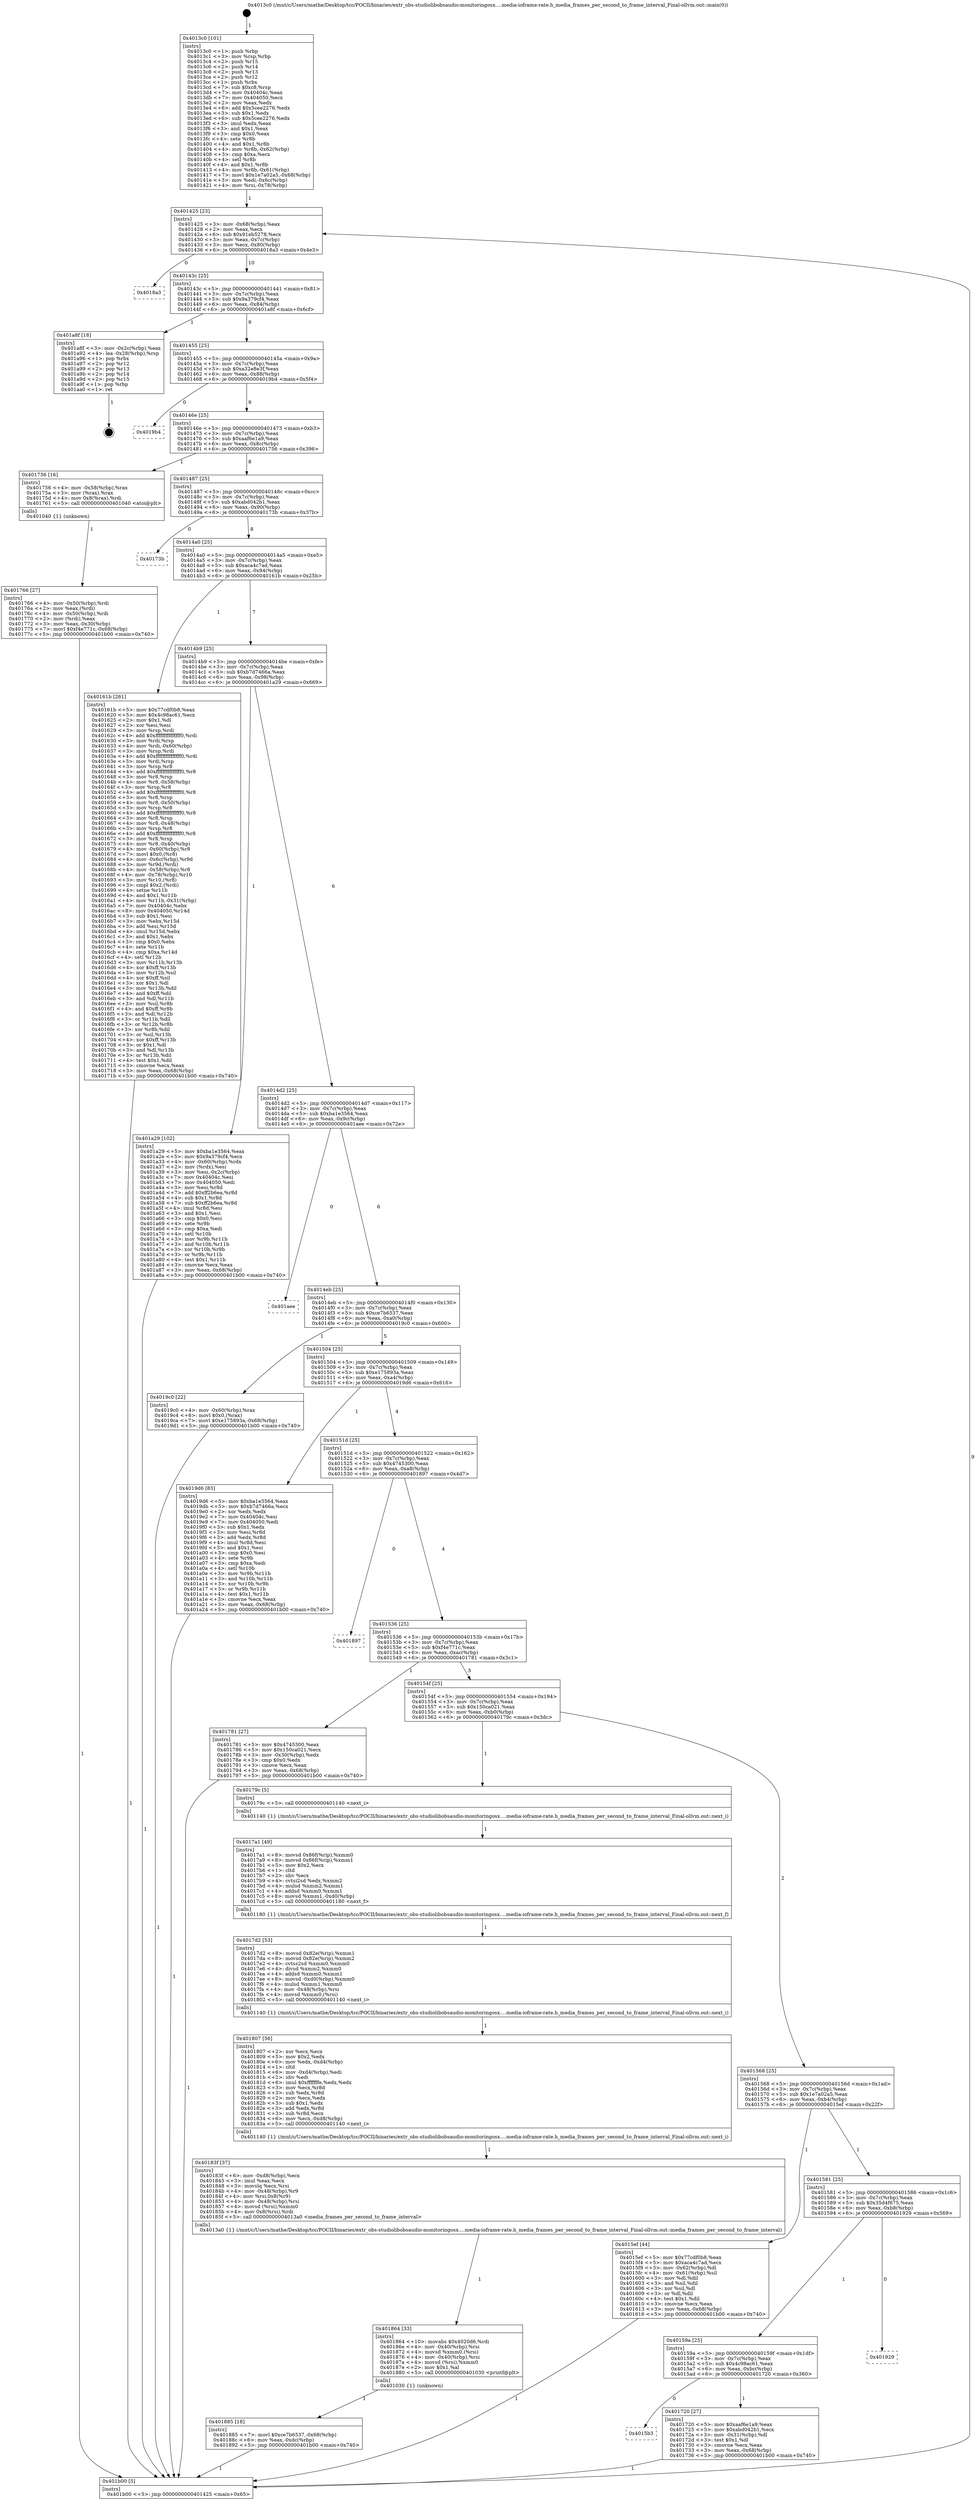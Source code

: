 digraph "0x4013c0" {
  label = "0x4013c0 (/mnt/c/Users/mathe/Desktop/tcc/POCII/binaries/extr_obs-studiolibobsaudio-monitoringosx....media-ioframe-rate.h_media_frames_per_second_to_frame_interval_Final-ollvm.out::main(0))"
  labelloc = "t"
  node[shape=record]

  Entry [label="",width=0.3,height=0.3,shape=circle,fillcolor=black,style=filled]
  "0x401425" [label="{
     0x401425 [23]\l
     | [instrs]\l
     &nbsp;&nbsp;0x401425 \<+3\>: mov -0x68(%rbp),%eax\l
     &nbsp;&nbsp;0x401428 \<+2\>: mov %eax,%ecx\l
     &nbsp;&nbsp;0x40142a \<+6\>: sub $0x91eb5278,%ecx\l
     &nbsp;&nbsp;0x401430 \<+3\>: mov %eax,-0x7c(%rbp)\l
     &nbsp;&nbsp;0x401433 \<+3\>: mov %ecx,-0x80(%rbp)\l
     &nbsp;&nbsp;0x401436 \<+6\>: je 00000000004018a3 \<main+0x4e3\>\l
  }"]
  "0x4018a3" [label="{
     0x4018a3\l
  }", style=dashed]
  "0x40143c" [label="{
     0x40143c [25]\l
     | [instrs]\l
     &nbsp;&nbsp;0x40143c \<+5\>: jmp 0000000000401441 \<main+0x81\>\l
     &nbsp;&nbsp;0x401441 \<+3\>: mov -0x7c(%rbp),%eax\l
     &nbsp;&nbsp;0x401444 \<+5\>: sub $0x9a379cf4,%eax\l
     &nbsp;&nbsp;0x401449 \<+6\>: mov %eax,-0x84(%rbp)\l
     &nbsp;&nbsp;0x40144f \<+6\>: je 0000000000401a8f \<main+0x6cf\>\l
  }"]
  Exit [label="",width=0.3,height=0.3,shape=circle,fillcolor=black,style=filled,peripheries=2]
  "0x401a8f" [label="{
     0x401a8f [18]\l
     | [instrs]\l
     &nbsp;&nbsp;0x401a8f \<+3\>: mov -0x2c(%rbp),%eax\l
     &nbsp;&nbsp;0x401a92 \<+4\>: lea -0x28(%rbp),%rsp\l
     &nbsp;&nbsp;0x401a96 \<+1\>: pop %rbx\l
     &nbsp;&nbsp;0x401a97 \<+2\>: pop %r12\l
     &nbsp;&nbsp;0x401a99 \<+2\>: pop %r13\l
     &nbsp;&nbsp;0x401a9b \<+2\>: pop %r14\l
     &nbsp;&nbsp;0x401a9d \<+2\>: pop %r15\l
     &nbsp;&nbsp;0x401a9f \<+1\>: pop %rbp\l
     &nbsp;&nbsp;0x401aa0 \<+1\>: ret\l
  }"]
  "0x401455" [label="{
     0x401455 [25]\l
     | [instrs]\l
     &nbsp;&nbsp;0x401455 \<+5\>: jmp 000000000040145a \<main+0x9a\>\l
     &nbsp;&nbsp;0x40145a \<+3\>: mov -0x7c(%rbp),%eax\l
     &nbsp;&nbsp;0x40145d \<+5\>: sub $0xa32e8e3f,%eax\l
     &nbsp;&nbsp;0x401462 \<+6\>: mov %eax,-0x88(%rbp)\l
     &nbsp;&nbsp;0x401468 \<+6\>: je 00000000004019b4 \<main+0x5f4\>\l
  }"]
  "0x401885" [label="{
     0x401885 [18]\l
     | [instrs]\l
     &nbsp;&nbsp;0x401885 \<+7\>: movl $0xce7b6537,-0x68(%rbp)\l
     &nbsp;&nbsp;0x40188c \<+6\>: mov %eax,-0xdc(%rbp)\l
     &nbsp;&nbsp;0x401892 \<+5\>: jmp 0000000000401b00 \<main+0x740\>\l
  }"]
  "0x4019b4" [label="{
     0x4019b4\l
  }", style=dashed]
  "0x40146e" [label="{
     0x40146e [25]\l
     | [instrs]\l
     &nbsp;&nbsp;0x40146e \<+5\>: jmp 0000000000401473 \<main+0xb3\>\l
     &nbsp;&nbsp;0x401473 \<+3\>: mov -0x7c(%rbp),%eax\l
     &nbsp;&nbsp;0x401476 \<+5\>: sub $0xaaf6e1a9,%eax\l
     &nbsp;&nbsp;0x40147b \<+6\>: mov %eax,-0x8c(%rbp)\l
     &nbsp;&nbsp;0x401481 \<+6\>: je 0000000000401756 \<main+0x396\>\l
  }"]
  "0x401864" [label="{
     0x401864 [33]\l
     | [instrs]\l
     &nbsp;&nbsp;0x401864 \<+10\>: movabs $0x4020d6,%rdi\l
     &nbsp;&nbsp;0x40186e \<+4\>: mov -0x40(%rbp),%rsi\l
     &nbsp;&nbsp;0x401872 \<+4\>: movsd %xmm0,(%rsi)\l
     &nbsp;&nbsp;0x401876 \<+4\>: mov -0x40(%rbp),%rsi\l
     &nbsp;&nbsp;0x40187a \<+4\>: movsd (%rsi),%xmm0\l
     &nbsp;&nbsp;0x40187e \<+2\>: mov $0x1,%al\l
     &nbsp;&nbsp;0x401880 \<+5\>: call 0000000000401030 \<printf@plt\>\l
     | [calls]\l
     &nbsp;&nbsp;0x401030 \{1\} (unknown)\l
  }"]
  "0x401756" [label="{
     0x401756 [16]\l
     | [instrs]\l
     &nbsp;&nbsp;0x401756 \<+4\>: mov -0x58(%rbp),%rax\l
     &nbsp;&nbsp;0x40175a \<+3\>: mov (%rax),%rax\l
     &nbsp;&nbsp;0x40175d \<+4\>: mov 0x8(%rax),%rdi\l
     &nbsp;&nbsp;0x401761 \<+5\>: call 0000000000401040 \<atoi@plt\>\l
     | [calls]\l
     &nbsp;&nbsp;0x401040 \{1\} (unknown)\l
  }"]
  "0x401487" [label="{
     0x401487 [25]\l
     | [instrs]\l
     &nbsp;&nbsp;0x401487 \<+5\>: jmp 000000000040148c \<main+0xcc\>\l
     &nbsp;&nbsp;0x40148c \<+3\>: mov -0x7c(%rbp),%eax\l
     &nbsp;&nbsp;0x40148f \<+5\>: sub $0xabd042b1,%eax\l
     &nbsp;&nbsp;0x401494 \<+6\>: mov %eax,-0x90(%rbp)\l
     &nbsp;&nbsp;0x40149a \<+6\>: je 000000000040173b \<main+0x37b\>\l
  }"]
  "0x40183f" [label="{
     0x40183f [37]\l
     | [instrs]\l
     &nbsp;&nbsp;0x40183f \<+6\>: mov -0xd8(%rbp),%ecx\l
     &nbsp;&nbsp;0x401845 \<+3\>: imul %eax,%ecx\l
     &nbsp;&nbsp;0x401848 \<+3\>: movslq %ecx,%rsi\l
     &nbsp;&nbsp;0x40184b \<+4\>: mov -0x48(%rbp),%r9\l
     &nbsp;&nbsp;0x40184f \<+4\>: mov %rsi,0x8(%r9)\l
     &nbsp;&nbsp;0x401853 \<+4\>: mov -0x48(%rbp),%rsi\l
     &nbsp;&nbsp;0x401857 \<+4\>: movsd (%rsi),%xmm0\l
     &nbsp;&nbsp;0x40185b \<+4\>: mov 0x8(%rsi),%rdi\l
     &nbsp;&nbsp;0x40185f \<+5\>: call 00000000004013a0 \<media_frames_per_second_to_frame_interval\>\l
     | [calls]\l
     &nbsp;&nbsp;0x4013a0 \{1\} (/mnt/c/Users/mathe/Desktop/tcc/POCII/binaries/extr_obs-studiolibobsaudio-monitoringosx....media-ioframe-rate.h_media_frames_per_second_to_frame_interval_Final-ollvm.out::media_frames_per_second_to_frame_interval)\l
  }"]
  "0x40173b" [label="{
     0x40173b\l
  }", style=dashed]
  "0x4014a0" [label="{
     0x4014a0 [25]\l
     | [instrs]\l
     &nbsp;&nbsp;0x4014a0 \<+5\>: jmp 00000000004014a5 \<main+0xe5\>\l
     &nbsp;&nbsp;0x4014a5 \<+3\>: mov -0x7c(%rbp),%eax\l
     &nbsp;&nbsp;0x4014a8 \<+5\>: sub $0xaca4c7ad,%eax\l
     &nbsp;&nbsp;0x4014ad \<+6\>: mov %eax,-0x94(%rbp)\l
     &nbsp;&nbsp;0x4014b3 \<+6\>: je 000000000040161b \<main+0x25b\>\l
  }"]
  "0x401807" [label="{
     0x401807 [56]\l
     | [instrs]\l
     &nbsp;&nbsp;0x401807 \<+2\>: xor %ecx,%ecx\l
     &nbsp;&nbsp;0x401809 \<+5\>: mov $0x2,%edx\l
     &nbsp;&nbsp;0x40180e \<+6\>: mov %edx,-0xd4(%rbp)\l
     &nbsp;&nbsp;0x401814 \<+1\>: cltd\l
     &nbsp;&nbsp;0x401815 \<+6\>: mov -0xd4(%rbp),%edi\l
     &nbsp;&nbsp;0x40181b \<+2\>: idiv %edi\l
     &nbsp;&nbsp;0x40181d \<+6\>: imul $0xfffffffe,%edx,%edx\l
     &nbsp;&nbsp;0x401823 \<+3\>: mov %ecx,%r8d\l
     &nbsp;&nbsp;0x401826 \<+3\>: sub %edx,%r8d\l
     &nbsp;&nbsp;0x401829 \<+2\>: mov %ecx,%edx\l
     &nbsp;&nbsp;0x40182b \<+3\>: sub $0x1,%edx\l
     &nbsp;&nbsp;0x40182e \<+3\>: add %edx,%r8d\l
     &nbsp;&nbsp;0x401831 \<+3\>: sub %r8d,%ecx\l
     &nbsp;&nbsp;0x401834 \<+6\>: mov %ecx,-0xd8(%rbp)\l
     &nbsp;&nbsp;0x40183a \<+5\>: call 0000000000401140 \<next_i\>\l
     | [calls]\l
     &nbsp;&nbsp;0x401140 \{1\} (/mnt/c/Users/mathe/Desktop/tcc/POCII/binaries/extr_obs-studiolibobsaudio-monitoringosx....media-ioframe-rate.h_media_frames_per_second_to_frame_interval_Final-ollvm.out::next_i)\l
  }"]
  "0x40161b" [label="{
     0x40161b [261]\l
     | [instrs]\l
     &nbsp;&nbsp;0x40161b \<+5\>: mov $0x77cdf0b8,%eax\l
     &nbsp;&nbsp;0x401620 \<+5\>: mov $0x4c98ac61,%ecx\l
     &nbsp;&nbsp;0x401625 \<+2\>: mov $0x1,%dl\l
     &nbsp;&nbsp;0x401627 \<+2\>: xor %esi,%esi\l
     &nbsp;&nbsp;0x401629 \<+3\>: mov %rsp,%rdi\l
     &nbsp;&nbsp;0x40162c \<+4\>: add $0xfffffffffffffff0,%rdi\l
     &nbsp;&nbsp;0x401630 \<+3\>: mov %rdi,%rsp\l
     &nbsp;&nbsp;0x401633 \<+4\>: mov %rdi,-0x60(%rbp)\l
     &nbsp;&nbsp;0x401637 \<+3\>: mov %rsp,%rdi\l
     &nbsp;&nbsp;0x40163a \<+4\>: add $0xfffffffffffffff0,%rdi\l
     &nbsp;&nbsp;0x40163e \<+3\>: mov %rdi,%rsp\l
     &nbsp;&nbsp;0x401641 \<+3\>: mov %rsp,%r8\l
     &nbsp;&nbsp;0x401644 \<+4\>: add $0xfffffffffffffff0,%r8\l
     &nbsp;&nbsp;0x401648 \<+3\>: mov %r8,%rsp\l
     &nbsp;&nbsp;0x40164b \<+4\>: mov %r8,-0x58(%rbp)\l
     &nbsp;&nbsp;0x40164f \<+3\>: mov %rsp,%r8\l
     &nbsp;&nbsp;0x401652 \<+4\>: add $0xfffffffffffffff0,%r8\l
     &nbsp;&nbsp;0x401656 \<+3\>: mov %r8,%rsp\l
     &nbsp;&nbsp;0x401659 \<+4\>: mov %r8,-0x50(%rbp)\l
     &nbsp;&nbsp;0x40165d \<+3\>: mov %rsp,%r8\l
     &nbsp;&nbsp;0x401660 \<+4\>: add $0xfffffffffffffff0,%r8\l
     &nbsp;&nbsp;0x401664 \<+3\>: mov %r8,%rsp\l
     &nbsp;&nbsp;0x401667 \<+4\>: mov %r8,-0x48(%rbp)\l
     &nbsp;&nbsp;0x40166b \<+3\>: mov %rsp,%r8\l
     &nbsp;&nbsp;0x40166e \<+4\>: add $0xfffffffffffffff0,%r8\l
     &nbsp;&nbsp;0x401672 \<+3\>: mov %r8,%rsp\l
     &nbsp;&nbsp;0x401675 \<+4\>: mov %r8,-0x40(%rbp)\l
     &nbsp;&nbsp;0x401679 \<+4\>: mov -0x60(%rbp),%r8\l
     &nbsp;&nbsp;0x40167d \<+7\>: movl $0x0,(%r8)\l
     &nbsp;&nbsp;0x401684 \<+4\>: mov -0x6c(%rbp),%r9d\l
     &nbsp;&nbsp;0x401688 \<+3\>: mov %r9d,(%rdi)\l
     &nbsp;&nbsp;0x40168b \<+4\>: mov -0x58(%rbp),%r8\l
     &nbsp;&nbsp;0x40168f \<+4\>: mov -0x78(%rbp),%r10\l
     &nbsp;&nbsp;0x401693 \<+3\>: mov %r10,(%r8)\l
     &nbsp;&nbsp;0x401696 \<+3\>: cmpl $0x2,(%rdi)\l
     &nbsp;&nbsp;0x401699 \<+4\>: setne %r11b\l
     &nbsp;&nbsp;0x40169d \<+4\>: and $0x1,%r11b\l
     &nbsp;&nbsp;0x4016a1 \<+4\>: mov %r11b,-0x31(%rbp)\l
     &nbsp;&nbsp;0x4016a5 \<+7\>: mov 0x40404c,%ebx\l
     &nbsp;&nbsp;0x4016ac \<+8\>: mov 0x404050,%r14d\l
     &nbsp;&nbsp;0x4016b4 \<+3\>: sub $0x1,%esi\l
     &nbsp;&nbsp;0x4016b7 \<+3\>: mov %ebx,%r15d\l
     &nbsp;&nbsp;0x4016ba \<+3\>: add %esi,%r15d\l
     &nbsp;&nbsp;0x4016bd \<+4\>: imul %r15d,%ebx\l
     &nbsp;&nbsp;0x4016c1 \<+3\>: and $0x1,%ebx\l
     &nbsp;&nbsp;0x4016c4 \<+3\>: cmp $0x0,%ebx\l
     &nbsp;&nbsp;0x4016c7 \<+4\>: sete %r11b\l
     &nbsp;&nbsp;0x4016cb \<+4\>: cmp $0xa,%r14d\l
     &nbsp;&nbsp;0x4016cf \<+4\>: setl %r12b\l
     &nbsp;&nbsp;0x4016d3 \<+3\>: mov %r11b,%r13b\l
     &nbsp;&nbsp;0x4016d6 \<+4\>: xor $0xff,%r13b\l
     &nbsp;&nbsp;0x4016da \<+3\>: mov %r12b,%sil\l
     &nbsp;&nbsp;0x4016dd \<+4\>: xor $0xff,%sil\l
     &nbsp;&nbsp;0x4016e1 \<+3\>: xor $0x1,%dl\l
     &nbsp;&nbsp;0x4016e4 \<+3\>: mov %r13b,%dil\l
     &nbsp;&nbsp;0x4016e7 \<+4\>: and $0xff,%dil\l
     &nbsp;&nbsp;0x4016eb \<+3\>: and %dl,%r11b\l
     &nbsp;&nbsp;0x4016ee \<+3\>: mov %sil,%r8b\l
     &nbsp;&nbsp;0x4016f1 \<+4\>: and $0xff,%r8b\l
     &nbsp;&nbsp;0x4016f5 \<+3\>: and %dl,%r12b\l
     &nbsp;&nbsp;0x4016f8 \<+3\>: or %r11b,%dil\l
     &nbsp;&nbsp;0x4016fb \<+3\>: or %r12b,%r8b\l
     &nbsp;&nbsp;0x4016fe \<+3\>: xor %r8b,%dil\l
     &nbsp;&nbsp;0x401701 \<+3\>: or %sil,%r13b\l
     &nbsp;&nbsp;0x401704 \<+4\>: xor $0xff,%r13b\l
     &nbsp;&nbsp;0x401708 \<+3\>: or $0x1,%dl\l
     &nbsp;&nbsp;0x40170b \<+3\>: and %dl,%r13b\l
     &nbsp;&nbsp;0x40170e \<+3\>: or %r13b,%dil\l
     &nbsp;&nbsp;0x401711 \<+4\>: test $0x1,%dil\l
     &nbsp;&nbsp;0x401715 \<+3\>: cmovne %ecx,%eax\l
     &nbsp;&nbsp;0x401718 \<+3\>: mov %eax,-0x68(%rbp)\l
     &nbsp;&nbsp;0x40171b \<+5\>: jmp 0000000000401b00 \<main+0x740\>\l
  }"]
  "0x4014b9" [label="{
     0x4014b9 [25]\l
     | [instrs]\l
     &nbsp;&nbsp;0x4014b9 \<+5\>: jmp 00000000004014be \<main+0xfe\>\l
     &nbsp;&nbsp;0x4014be \<+3\>: mov -0x7c(%rbp),%eax\l
     &nbsp;&nbsp;0x4014c1 \<+5\>: sub $0xb7d7466a,%eax\l
     &nbsp;&nbsp;0x4014c6 \<+6\>: mov %eax,-0x98(%rbp)\l
     &nbsp;&nbsp;0x4014cc \<+6\>: je 0000000000401a29 \<main+0x669\>\l
  }"]
  "0x4017d2" [label="{
     0x4017d2 [53]\l
     | [instrs]\l
     &nbsp;&nbsp;0x4017d2 \<+8\>: movsd 0x82e(%rip),%xmm1\l
     &nbsp;&nbsp;0x4017da \<+8\>: movsd 0x82e(%rip),%xmm2\l
     &nbsp;&nbsp;0x4017e2 \<+4\>: cvtss2sd %xmm0,%xmm0\l
     &nbsp;&nbsp;0x4017e6 \<+4\>: divsd %xmm2,%xmm0\l
     &nbsp;&nbsp;0x4017ea \<+4\>: addsd %xmm0,%xmm1\l
     &nbsp;&nbsp;0x4017ee \<+8\>: movsd -0xd0(%rbp),%xmm0\l
     &nbsp;&nbsp;0x4017f6 \<+4\>: mulsd %xmm1,%xmm0\l
     &nbsp;&nbsp;0x4017fa \<+4\>: mov -0x48(%rbp),%rsi\l
     &nbsp;&nbsp;0x4017fe \<+4\>: movsd %xmm0,(%rsi)\l
     &nbsp;&nbsp;0x401802 \<+5\>: call 0000000000401140 \<next_i\>\l
     | [calls]\l
     &nbsp;&nbsp;0x401140 \{1\} (/mnt/c/Users/mathe/Desktop/tcc/POCII/binaries/extr_obs-studiolibobsaudio-monitoringosx....media-ioframe-rate.h_media_frames_per_second_to_frame_interval_Final-ollvm.out::next_i)\l
  }"]
  "0x401a29" [label="{
     0x401a29 [102]\l
     | [instrs]\l
     &nbsp;&nbsp;0x401a29 \<+5\>: mov $0xba1e3564,%eax\l
     &nbsp;&nbsp;0x401a2e \<+5\>: mov $0x9a379cf4,%ecx\l
     &nbsp;&nbsp;0x401a33 \<+4\>: mov -0x60(%rbp),%rdx\l
     &nbsp;&nbsp;0x401a37 \<+2\>: mov (%rdx),%esi\l
     &nbsp;&nbsp;0x401a39 \<+3\>: mov %esi,-0x2c(%rbp)\l
     &nbsp;&nbsp;0x401a3c \<+7\>: mov 0x40404c,%esi\l
     &nbsp;&nbsp;0x401a43 \<+7\>: mov 0x404050,%edi\l
     &nbsp;&nbsp;0x401a4a \<+3\>: mov %esi,%r8d\l
     &nbsp;&nbsp;0x401a4d \<+7\>: add $0xff2b6ea,%r8d\l
     &nbsp;&nbsp;0x401a54 \<+4\>: sub $0x1,%r8d\l
     &nbsp;&nbsp;0x401a58 \<+7\>: sub $0xff2b6ea,%r8d\l
     &nbsp;&nbsp;0x401a5f \<+4\>: imul %r8d,%esi\l
     &nbsp;&nbsp;0x401a63 \<+3\>: and $0x1,%esi\l
     &nbsp;&nbsp;0x401a66 \<+3\>: cmp $0x0,%esi\l
     &nbsp;&nbsp;0x401a69 \<+4\>: sete %r9b\l
     &nbsp;&nbsp;0x401a6d \<+3\>: cmp $0xa,%edi\l
     &nbsp;&nbsp;0x401a70 \<+4\>: setl %r10b\l
     &nbsp;&nbsp;0x401a74 \<+3\>: mov %r9b,%r11b\l
     &nbsp;&nbsp;0x401a77 \<+3\>: and %r10b,%r11b\l
     &nbsp;&nbsp;0x401a7a \<+3\>: xor %r10b,%r9b\l
     &nbsp;&nbsp;0x401a7d \<+3\>: or %r9b,%r11b\l
     &nbsp;&nbsp;0x401a80 \<+4\>: test $0x1,%r11b\l
     &nbsp;&nbsp;0x401a84 \<+3\>: cmovne %ecx,%eax\l
     &nbsp;&nbsp;0x401a87 \<+3\>: mov %eax,-0x68(%rbp)\l
     &nbsp;&nbsp;0x401a8a \<+5\>: jmp 0000000000401b00 \<main+0x740\>\l
  }"]
  "0x4014d2" [label="{
     0x4014d2 [25]\l
     | [instrs]\l
     &nbsp;&nbsp;0x4014d2 \<+5\>: jmp 00000000004014d7 \<main+0x117\>\l
     &nbsp;&nbsp;0x4014d7 \<+3\>: mov -0x7c(%rbp),%eax\l
     &nbsp;&nbsp;0x4014da \<+5\>: sub $0xba1e3564,%eax\l
     &nbsp;&nbsp;0x4014df \<+6\>: mov %eax,-0x9c(%rbp)\l
     &nbsp;&nbsp;0x4014e5 \<+6\>: je 0000000000401aee \<main+0x72e\>\l
  }"]
  "0x4017a1" [label="{
     0x4017a1 [49]\l
     | [instrs]\l
     &nbsp;&nbsp;0x4017a1 \<+8\>: movsd 0x86f(%rip),%xmm0\l
     &nbsp;&nbsp;0x4017a9 \<+8\>: movsd 0x86f(%rip),%xmm1\l
     &nbsp;&nbsp;0x4017b1 \<+5\>: mov $0x2,%ecx\l
     &nbsp;&nbsp;0x4017b6 \<+1\>: cltd\l
     &nbsp;&nbsp;0x4017b7 \<+2\>: idiv %ecx\l
     &nbsp;&nbsp;0x4017b9 \<+4\>: cvtsi2sd %edx,%xmm2\l
     &nbsp;&nbsp;0x4017bd \<+4\>: mulsd %xmm2,%xmm1\l
     &nbsp;&nbsp;0x4017c1 \<+4\>: addsd %xmm0,%xmm1\l
     &nbsp;&nbsp;0x4017c5 \<+8\>: movsd %xmm1,-0xd0(%rbp)\l
     &nbsp;&nbsp;0x4017cd \<+5\>: call 0000000000401180 \<next_f\>\l
     | [calls]\l
     &nbsp;&nbsp;0x401180 \{1\} (/mnt/c/Users/mathe/Desktop/tcc/POCII/binaries/extr_obs-studiolibobsaudio-monitoringosx....media-ioframe-rate.h_media_frames_per_second_to_frame_interval_Final-ollvm.out::next_f)\l
  }"]
  "0x401aee" [label="{
     0x401aee\l
  }", style=dashed]
  "0x4014eb" [label="{
     0x4014eb [25]\l
     | [instrs]\l
     &nbsp;&nbsp;0x4014eb \<+5\>: jmp 00000000004014f0 \<main+0x130\>\l
     &nbsp;&nbsp;0x4014f0 \<+3\>: mov -0x7c(%rbp),%eax\l
     &nbsp;&nbsp;0x4014f3 \<+5\>: sub $0xce7b6537,%eax\l
     &nbsp;&nbsp;0x4014f8 \<+6\>: mov %eax,-0xa0(%rbp)\l
     &nbsp;&nbsp;0x4014fe \<+6\>: je 00000000004019c0 \<main+0x600\>\l
  }"]
  "0x401766" [label="{
     0x401766 [27]\l
     | [instrs]\l
     &nbsp;&nbsp;0x401766 \<+4\>: mov -0x50(%rbp),%rdi\l
     &nbsp;&nbsp;0x40176a \<+2\>: mov %eax,(%rdi)\l
     &nbsp;&nbsp;0x40176c \<+4\>: mov -0x50(%rbp),%rdi\l
     &nbsp;&nbsp;0x401770 \<+2\>: mov (%rdi),%eax\l
     &nbsp;&nbsp;0x401772 \<+3\>: mov %eax,-0x30(%rbp)\l
     &nbsp;&nbsp;0x401775 \<+7\>: movl $0xf4e771c,-0x68(%rbp)\l
     &nbsp;&nbsp;0x40177c \<+5\>: jmp 0000000000401b00 \<main+0x740\>\l
  }"]
  "0x4019c0" [label="{
     0x4019c0 [22]\l
     | [instrs]\l
     &nbsp;&nbsp;0x4019c0 \<+4\>: mov -0x60(%rbp),%rax\l
     &nbsp;&nbsp;0x4019c4 \<+6\>: movl $0x0,(%rax)\l
     &nbsp;&nbsp;0x4019ca \<+7\>: movl $0xe175893a,-0x68(%rbp)\l
     &nbsp;&nbsp;0x4019d1 \<+5\>: jmp 0000000000401b00 \<main+0x740\>\l
  }"]
  "0x401504" [label="{
     0x401504 [25]\l
     | [instrs]\l
     &nbsp;&nbsp;0x401504 \<+5\>: jmp 0000000000401509 \<main+0x149\>\l
     &nbsp;&nbsp;0x401509 \<+3\>: mov -0x7c(%rbp),%eax\l
     &nbsp;&nbsp;0x40150c \<+5\>: sub $0xe175893a,%eax\l
     &nbsp;&nbsp;0x401511 \<+6\>: mov %eax,-0xa4(%rbp)\l
     &nbsp;&nbsp;0x401517 \<+6\>: je 00000000004019d6 \<main+0x616\>\l
  }"]
  "0x4015b3" [label="{
     0x4015b3\l
  }", style=dashed]
  "0x4019d6" [label="{
     0x4019d6 [83]\l
     | [instrs]\l
     &nbsp;&nbsp;0x4019d6 \<+5\>: mov $0xba1e3564,%eax\l
     &nbsp;&nbsp;0x4019db \<+5\>: mov $0xb7d7466a,%ecx\l
     &nbsp;&nbsp;0x4019e0 \<+2\>: xor %edx,%edx\l
     &nbsp;&nbsp;0x4019e2 \<+7\>: mov 0x40404c,%esi\l
     &nbsp;&nbsp;0x4019e9 \<+7\>: mov 0x404050,%edi\l
     &nbsp;&nbsp;0x4019f0 \<+3\>: sub $0x1,%edx\l
     &nbsp;&nbsp;0x4019f3 \<+3\>: mov %esi,%r8d\l
     &nbsp;&nbsp;0x4019f6 \<+3\>: add %edx,%r8d\l
     &nbsp;&nbsp;0x4019f9 \<+4\>: imul %r8d,%esi\l
     &nbsp;&nbsp;0x4019fd \<+3\>: and $0x1,%esi\l
     &nbsp;&nbsp;0x401a00 \<+3\>: cmp $0x0,%esi\l
     &nbsp;&nbsp;0x401a03 \<+4\>: sete %r9b\l
     &nbsp;&nbsp;0x401a07 \<+3\>: cmp $0xa,%edi\l
     &nbsp;&nbsp;0x401a0a \<+4\>: setl %r10b\l
     &nbsp;&nbsp;0x401a0e \<+3\>: mov %r9b,%r11b\l
     &nbsp;&nbsp;0x401a11 \<+3\>: and %r10b,%r11b\l
     &nbsp;&nbsp;0x401a14 \<+3\>: xor %r10b,%r9b\l
     &nbsp;&nbsp;0x401a17 \<+3\>: or %r9b,%r11b\l
     &nbsp;&nbsp;0x401a1a \<+4\>: test $0x1,%r11b\l
     &nbsp;&nbsp;0x401a1e \<+3\>: cmovne %ecx,%eax\l
     &nbsp;&nbsp;0x401a21 \<+3\>: mov %eax,-0x68(%rbp)\l
     &nbsp;&nbsp;0x401a24 \<+5\>: jmp 0000000000401b00 \<main+0x740\>\l
  }"]
  "0x40151d" [label="{
     0x40151d [25]\l
     | [instrs]\l
     &nbsp;&nbsp;0x40151d \<+5\>: jmp 0000000000401522 \<main+0x162\>\l
     &nbsp;&nbsp;0x401522 \<+3\>: mov -0x7c(%rbp),%eax\l
     &nbsp;&nbsp;0x401525 \<+5\>: sub $0x4745300,%eax\l
     &nbsp;&nbsp;0x40152a \<+6\>: mov %eax,-0xa8(%rbp)\l
     &nbsp;&nbsp;0x401530 \<+6\>: je 0000000000401897 \<main+0x4d7\>\l
  }"]
  "0x401720" [label="{
     0x401720 [27]\l
     | [instrs]\l
     &nbsp;&nbsp;0x401720 \<+5\>: mov $0xaaf6e1a9,%eax\l
     &nbsp;&nbsp;0x401725 \<+5\>: mov $0xabd042b1,%ecx\l
     &nbsp;&nbsp;0x40172a \<+3\>: mov -0x31(%rbp),%dl\l
     &nbsp;&nbsp;0x40172d \<+3\>: test $0x1,%dl\l
     &nbsp;&nbsp;0x401730 \<+3\>: cmovne %ecx,%eax\l
     &nbsp;&nbsp;0x401733 \<+3\>: mov %eax,-0x68(%rbp)\l
     &nbsp;&nbsp;0x401736 \<+5\>: jmp 0000000000401b00 \<main+0x740\>\l
  }"]
  "0x401897" [label="{
     0x401897\l
  }", style=dashed]
  "0x401536" [label="{
     0x401536 [25]\l
     | [instrs]\l
     &nbsp;&nbsp;0x401536 \<+5\>: jmp 000000000040153b \<main+0x17b\>\l
     &nbsp;&nbsp;0x40153b \<+3\>: mov -0x7c(%rbp),%eax\l
     &nbsp;&nbsp;0x40153e \<+5\>: sub $0xf4e771c,%eax\l
     &nbsp;&nbsp;0x401543 \<+6\>: mov %eax,-0xac(%rbp)\l
     &nbsp;&nbsp;0x401549 \<+6\>: je 0000000000401781 \<main+0x3c1\>\l
  }"]
  "0x40159a" [label="{
     0x40159a [25]\l
     | [instrs]\l
     &nbsp;&nbsp;0x40159a \<+5\>: jmp 000000000040159f \<main+0x1df\>\l
     &nbsp;&nbsp;0x40159f \<+3\>: mov -0x7c(%rbp),%eax\l
     &nbsp;&nbsp;0x4015a2 \<+5\>: sub $0x4c98ac61,%eax\l
     &nbsp;&nbsp;0x4015a7 \<+6\>: mov %eax,-0xbc(%rbp)\l
     &nbsp;&nbsp;0x4015ad \<+6\>: je 0000000000401720 \<main+0x360\>\l
  }"]
  "0x401781" [label="{
     0x401781 [27]\l
     | [instrs]\l
     &nbsp;&nbsp;0x401781 \<+5\>: mov $0x4745300,%eax\l
     &nbsp;&nbsp;0x401786 \<+5\>: mov $0x150ca021,%ecx\l
     &nbsp;&nbsp;0x40178b \<+3\>: mov -0x30(%rbp),%edx\l
     &nbsp;&nbsp;0x40178e \<+3\>: cmp $0x0,%edx\l
     &nbsp;&nbsp;0x401791 \<+3\>: cmove %ecx,%eax\l
     &nbsp;&nbsp;0x401794 \<+3\>: mov %eax,-0x68(%rbp)\l
     &nbsp;&nbsp;0x401797 \<+5\>: jmp 0000000000401b00 \<main+0x740\>\l
  }"]
  "0x40154f" [label="{
     0x40154f [25]\l
     | [instrs]\l
     &nbsp;&nbsp;0x40154f \<+5\>: jmp 0000000000401554 \<main+0x194\>\l
     &nbsp;&nbsp;0x401554 \<+3\>: mov -0x7c(%rbp),%eax\l
     &nbsp;&nbsp;0x401557 \<+5\>: sub $0x150ca021,%eax\l
     &nbsp;&nbsp;0x40155c \<+6\>: mov %eax,-0xb0(%rbp)\l
     &nbsp;&nbsp;0x401562 \<+6\>: je 000000000040179c \<main+0x3dc\>\l
  }"]
  "0x401929" [label="{
     0x401929\l
  }", style=dashed]
  "0x40179c" [label="{
     0x40179c [5]\l
     | [instrs]\l
     &nbsp;&nbsp;0x40179c \<+5\>: call 0000000000401140 \<next_i\>\l
     | [calls]\l
     &nbsp;&nbsp;0x401140 \{1\} (/mnt/c/Users/mathe/Desktop/tcc/POCII/binaries/extr_obs-studiolibobsaudio-monitoringosx....media-ioframe-rate.h_media_frames_per_second_to_frame_interval_Final-ollvm.out::next_i)\l
  }"]
  "0x401568" [label="{
     0x401568 [25]\l
     | [instrs]\l
     &nbsp;&nbsp;0x401568 \<+5\>: jmp 000000000040156d \<main+0x1ad\>\l
     &nbsp;&nbsp;0x40156d \<+3\>: mov -0x7c(%rbp),%eax\l
     &nbsp;&nbsp;0x401570 \<+5\>: sub $0x1e7a02a5,%eax\l
     &nbsp;&nbsp;0x401575 \<+6\>: mov %eax,-0xb4(%rbp)\l
     &nbsp;&nbsp;0x40157b \<+6\>: je 00000000004015ef \<main+0x22f\>\l
  }"]
  "0x4013c0" [label="{
     0x4013c0 [101]\l
     | [instrs]\l
     &nbsp;&nbsp;0x4013c0 \<+1\>: push %rbp\l
     &nbsp;&nbsp;0x4013c1 \<+3\>: mov %rsp,%rbp\l
     &nbsp;&nbsp;0x4013c4 \<+2\>: push %r15\l
     &nbsp;&nbsp;0x4013c6 \<+2\>: push %r14\l
     &nbsp;&nbsp;0x4013c8 \<+2\>: push %r13\l
     &nbsp;&nbsp;0x4013ca \<+2\>: push %r12\l
     &nbsp;&nbsp;0x4013cc \<+1\>: push %rbx\l
     &nbsp;&nbsp;0x4013cd \<+7\>: sub $0xc8,%rsp\l
     &nbsp;&nbsp;0x4013d4 \<+7\>: mov 0x40404c,%eax\l
     &nbsp;&nbsp;0x4013db \<+7\>: mov 0x404050,%ecx\l
     &nbsp;&nbsp;0x4013e2 \<+2\>: mov %eax,%edx\l
     &nbsp;&nbsp;0x4013e4 \<+6\>: add $0x5cee2276,%edx\l
     &nbsp;&nbsp;0x4013ea \<+3\>: sub $0x1,%edx\l
     &nbsp;&nbsp;0x4013ed \<+6\>: sub $0x5cee2276,%edx\l
     &nbsp;&nbsp;0x4013f3 \<+3\>: imul %edx,%eax\l
     &nbsp;&nbsp;0x4013f6 \<+3\>: and $0x1,%eax\l
     &nbsp;&nbsp;0x4013f9 \<+3\>: cmp $0x0,%eax\l
     &nbsp;&nbsp;0x4013fc \<+4\>: sete %r8b\l
     &nbsp;&nbsp;0x401400 \<+4\>: and $0x1,%r8b\l
     &nbsp;&nbsp;0x401404 \<+4\>: mov %r8b,-0x62(%rbp)\l
     &nbsp;&nbsp;0x401408 \<+3\>: cmp $0xa,%ecx\l
     &nbsp;&nbsp;0x40140b \<+4\>: setl %r8b\l
     &nbsp;&nbsp;0x40140f \<+4\>: and $0x1,%r8b\l
     &nbsp;&nbsp;0x401413 \<+4\>: mov %r8b,-0x61(%rbp)\l
     &nbsp;&nbsp;0x401417 \<+7\>: movl $0x1e7a02a5,-0x68(%rbp)\l
     &nbsp;&nbsp;0x40141e \<+3\>: mov %edi,-0x6c(%rbp)\l
     &nbsp;&nbsp;0x401421 \<+4\>: mov %rsi,-0x78(%rbp)\l
  }"]
  "0x4015ef" [label="{
     0x4015ef [44]\l
     | [instrs]\l
     &nbsp;&nbsp;0x4015ef \<+5\>: mov $0x77cdf0b8,%eax\l
     &nbsp;&nbsp;0x4015f4 \<+5\>: mov $0xaca4c7ad,%ecx\l
     &nbsp;&nbsp;0x4015f9 \<+3\>: mov -0x62(%rbp),%dl\l
     &nbsp;&nbsp;0x4015fc \<+4\>: mov -0x61(%rbp),%sil\l
     &nbsp;&nbsp;0x401600 \<+3\>: mov %dl,%dil\l
     &nbsp;&nbsp;0x401603 \<+3\>: and %sil,%dil\l
     &nbsp;&nbsp;0x401606 \<+3\>: xor %sil,%dl\l
     &nbsp;&nbsp;0x401609 \<+3\>: or %dl,%dil\l
     &nbsp;&nbsp;0x40160c \<+4\>: test $0x1,%dil\l
     &nbsp;&nbsp;0x401610 \<+3\>: cmovne %ecx,%eax\l
     &nbsp;&nbsp;0x401613 \<+3\>: mov %eax,-0x68(%rbp)\l
     &nbsp;&nbsp;0x401616 \<+5\>: jmp 0000000000401b00 \<main+0x740\>\l
  }"]
  "0x401581" [label="{
     0x401581 [25]\l
     | [instrs]\l
     &nbsp;&nbsp;0x401581 \<+5\>: jmp 0000000000401586 \<main+0x1c6\>\l
     &nbsp;&nbsp;0x401586 \<+3\>: mov -0x7c(%rbp),%eax\l
     &nbsp;&nbsp;0x401589 \<+5\>: sub $0x35d4f675,%eax\l
     &nbsp;&nbsp;0x40158e \<+6\>: mov %eax,-0xb8(%rbp)\l
     &nbsp;&nbsp;0x401594 \<+6\>: je 0000000000401929 \<main+0x569\>\l
  }"]
  "0x401b00" [label="{
     0x401b00 [5]\l
     | [instrs]\l
     &nbsp;&nbsp;0x401b00 \<+5\>: jmp 0000000000401425 \<main+0x65\>\l
  }"]
  Entry -> "0x4013c0" [label=" 1"]
  "0x401425" -> "0x4018a3" [label=" 0"]
  "0x401425" -> "0x40143c" [label=" 10"]
  "0x401a8f" -> Exit [label=" 1"]
  "0x40143c" -> "0x401a8f" [label=" 1"]
  "0x40143c" -> "0x401455" [label=" 9"]
  "0x401a29" -> "0x401b00" [label=" 1"]
  "0x401455" -> "0x4019b4" [label=" 0"]
  "0x401455" -> "0x40146e" [label=" 9"]
  "0x4019d6" -> "0x401b00" [label=" 1"]
  "0x40146e" -> "0x401756" [label=" 1"]
  "0x40146e" -> "0x401487" [label=" 8"]
  "0x4019c0" -> "0x401b00" [label=" 1"]
  "0x401487" -> "0x40173b" [label=" 0"]
  "0x401487" -> "0x4014a0" [label=" 8"]
  "0x401885" -> "0x401b00" [label=" 1"]
  "0x4014a0" -> "0x40161b" [label=" 1"]
  "0x4014a0" -> "0x4014b9" [label=" 7"]
  "0x401864" -> "0x401885" [label=" 1"]
  "0x4014b9" -> "0x401a29" [label=" 1"]
  "0x4014b9" -> "0x4014d2" [label=" 6"]
  "0x40183f" -> "0x401864" [label=" 1"]
  "0x4014d2" -> "0x401aee" [label=" 0"]
  "0x4014d2" -> "0x4014eb" [label=" 6"]
  "0x401807" -> "0x40183f" [label=" 1"]
  "0x4014eb" -> "0x4019c0" [label=" 1"]
  "0x4014eb" -> "0x401504" [label=" 5"]
  "0x4017d2" -> "0x401807" [label=" 1"]
  "0x401504" -> "0x4019d6" [label=" 1"]
  "0x401504" -> "0x40151d" [label=" 4"]
  "0x4017a1" -> "0x4017d2" [label=" 1"]
  "0x40151d" -> "0x401897" [label=" 0"]
  "0x40151d" -> "0x401536" [label=" 4"]
  "0x40179c" -> "0x4017a1" [label=" 1"]
  "0x401536" -> "0x401781" [label=" 1"]
  "0x401536" -> "0x40154f" [label=" 3"]
  "0x401766" -> "0x401b00" [label=" 1"]
  "0x40154f" -> "0x40179c" [label=" 1"]
  "0x40154f" -> "0x401568" [label=" 2"]
  "0x401756" -> "0x401766" [label=" 1"]
  "0x401568" -> "0x4015ef" [label=" 1"]
  "0x401568" -> "0x401581" [label=" 1"]
  "0x4015ef" -> "0x401b00" [label=" 1"]
  "0x4013c0" -> "0x401425" [label=" 1"]
  "0x401b00" -> "0x401425" [label=" 9"]
  "0x40159a" -> "0x4015b3" [label=" 0"]
  "0x40161b" -> "0x401b00" [label=" 1"]
  "0x401720" -> "0x401b00" [label=" 1"]
  "0x401581" -> "0x401929" [label=" 0"]
  "0x401581" -> "0x40159a" [label=" 1"]
  "0x401781" -> "0x401b00" [label=" 1"]
  "0x40159a" -> "0x401720" [label=" 1"]
}
